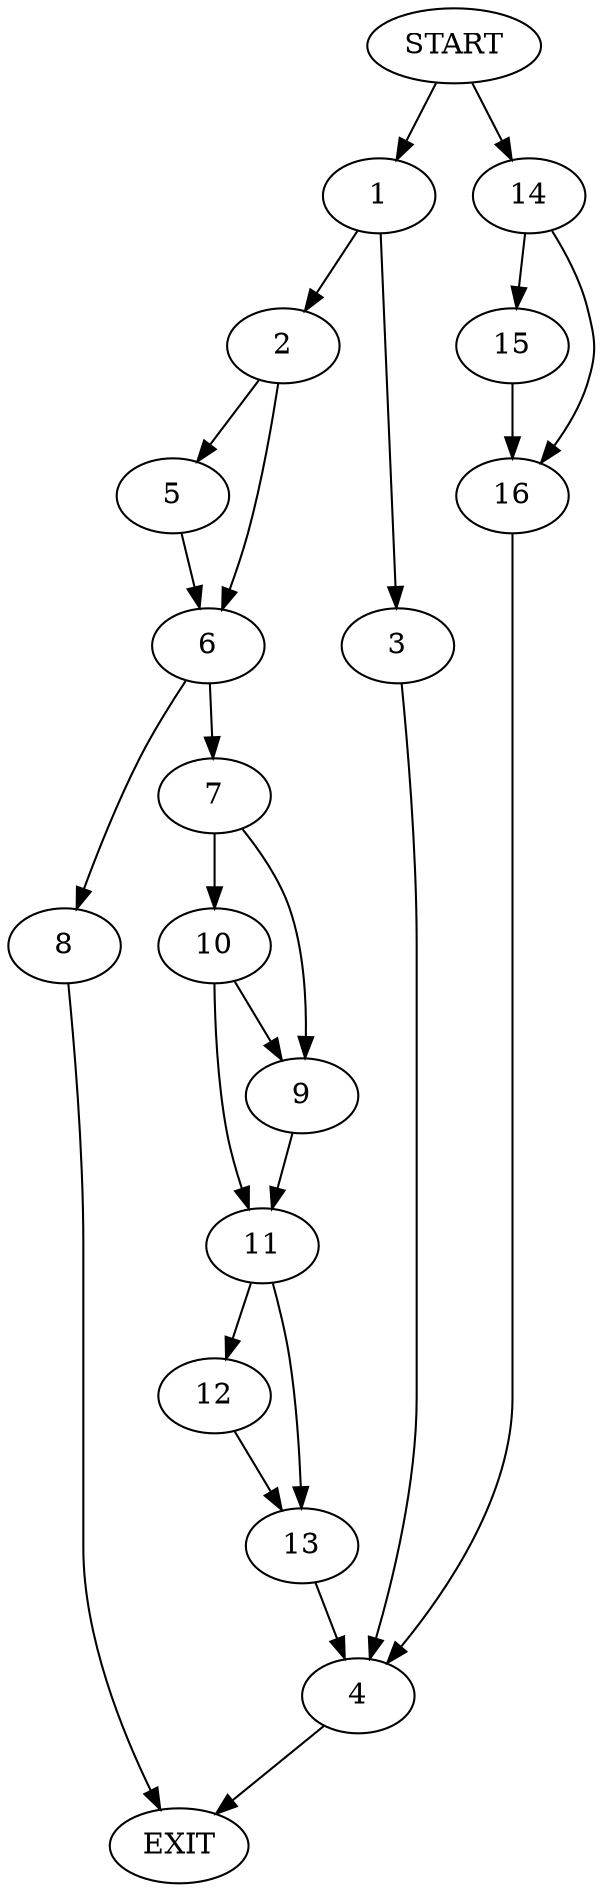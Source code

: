 digraph {
0 [label="START"]
17 [label="EXIT"]
0 -> 1
1 -> 2
1 -> 3
3 -> 4
2 -> 5
2 -> 6
4 -> 17
5 -> 6
6 -> 7
6 -> 8
7 -> 9
7 -> 10
8 -> 17
9 -> 11
10 -> 9
10 -> 11
11 -> 12
11 -> 13
12 -> 13
13 -> 4
0 -> 14
14 -> 15
14 -> 16
16 -> 4
15 -> 16
}
